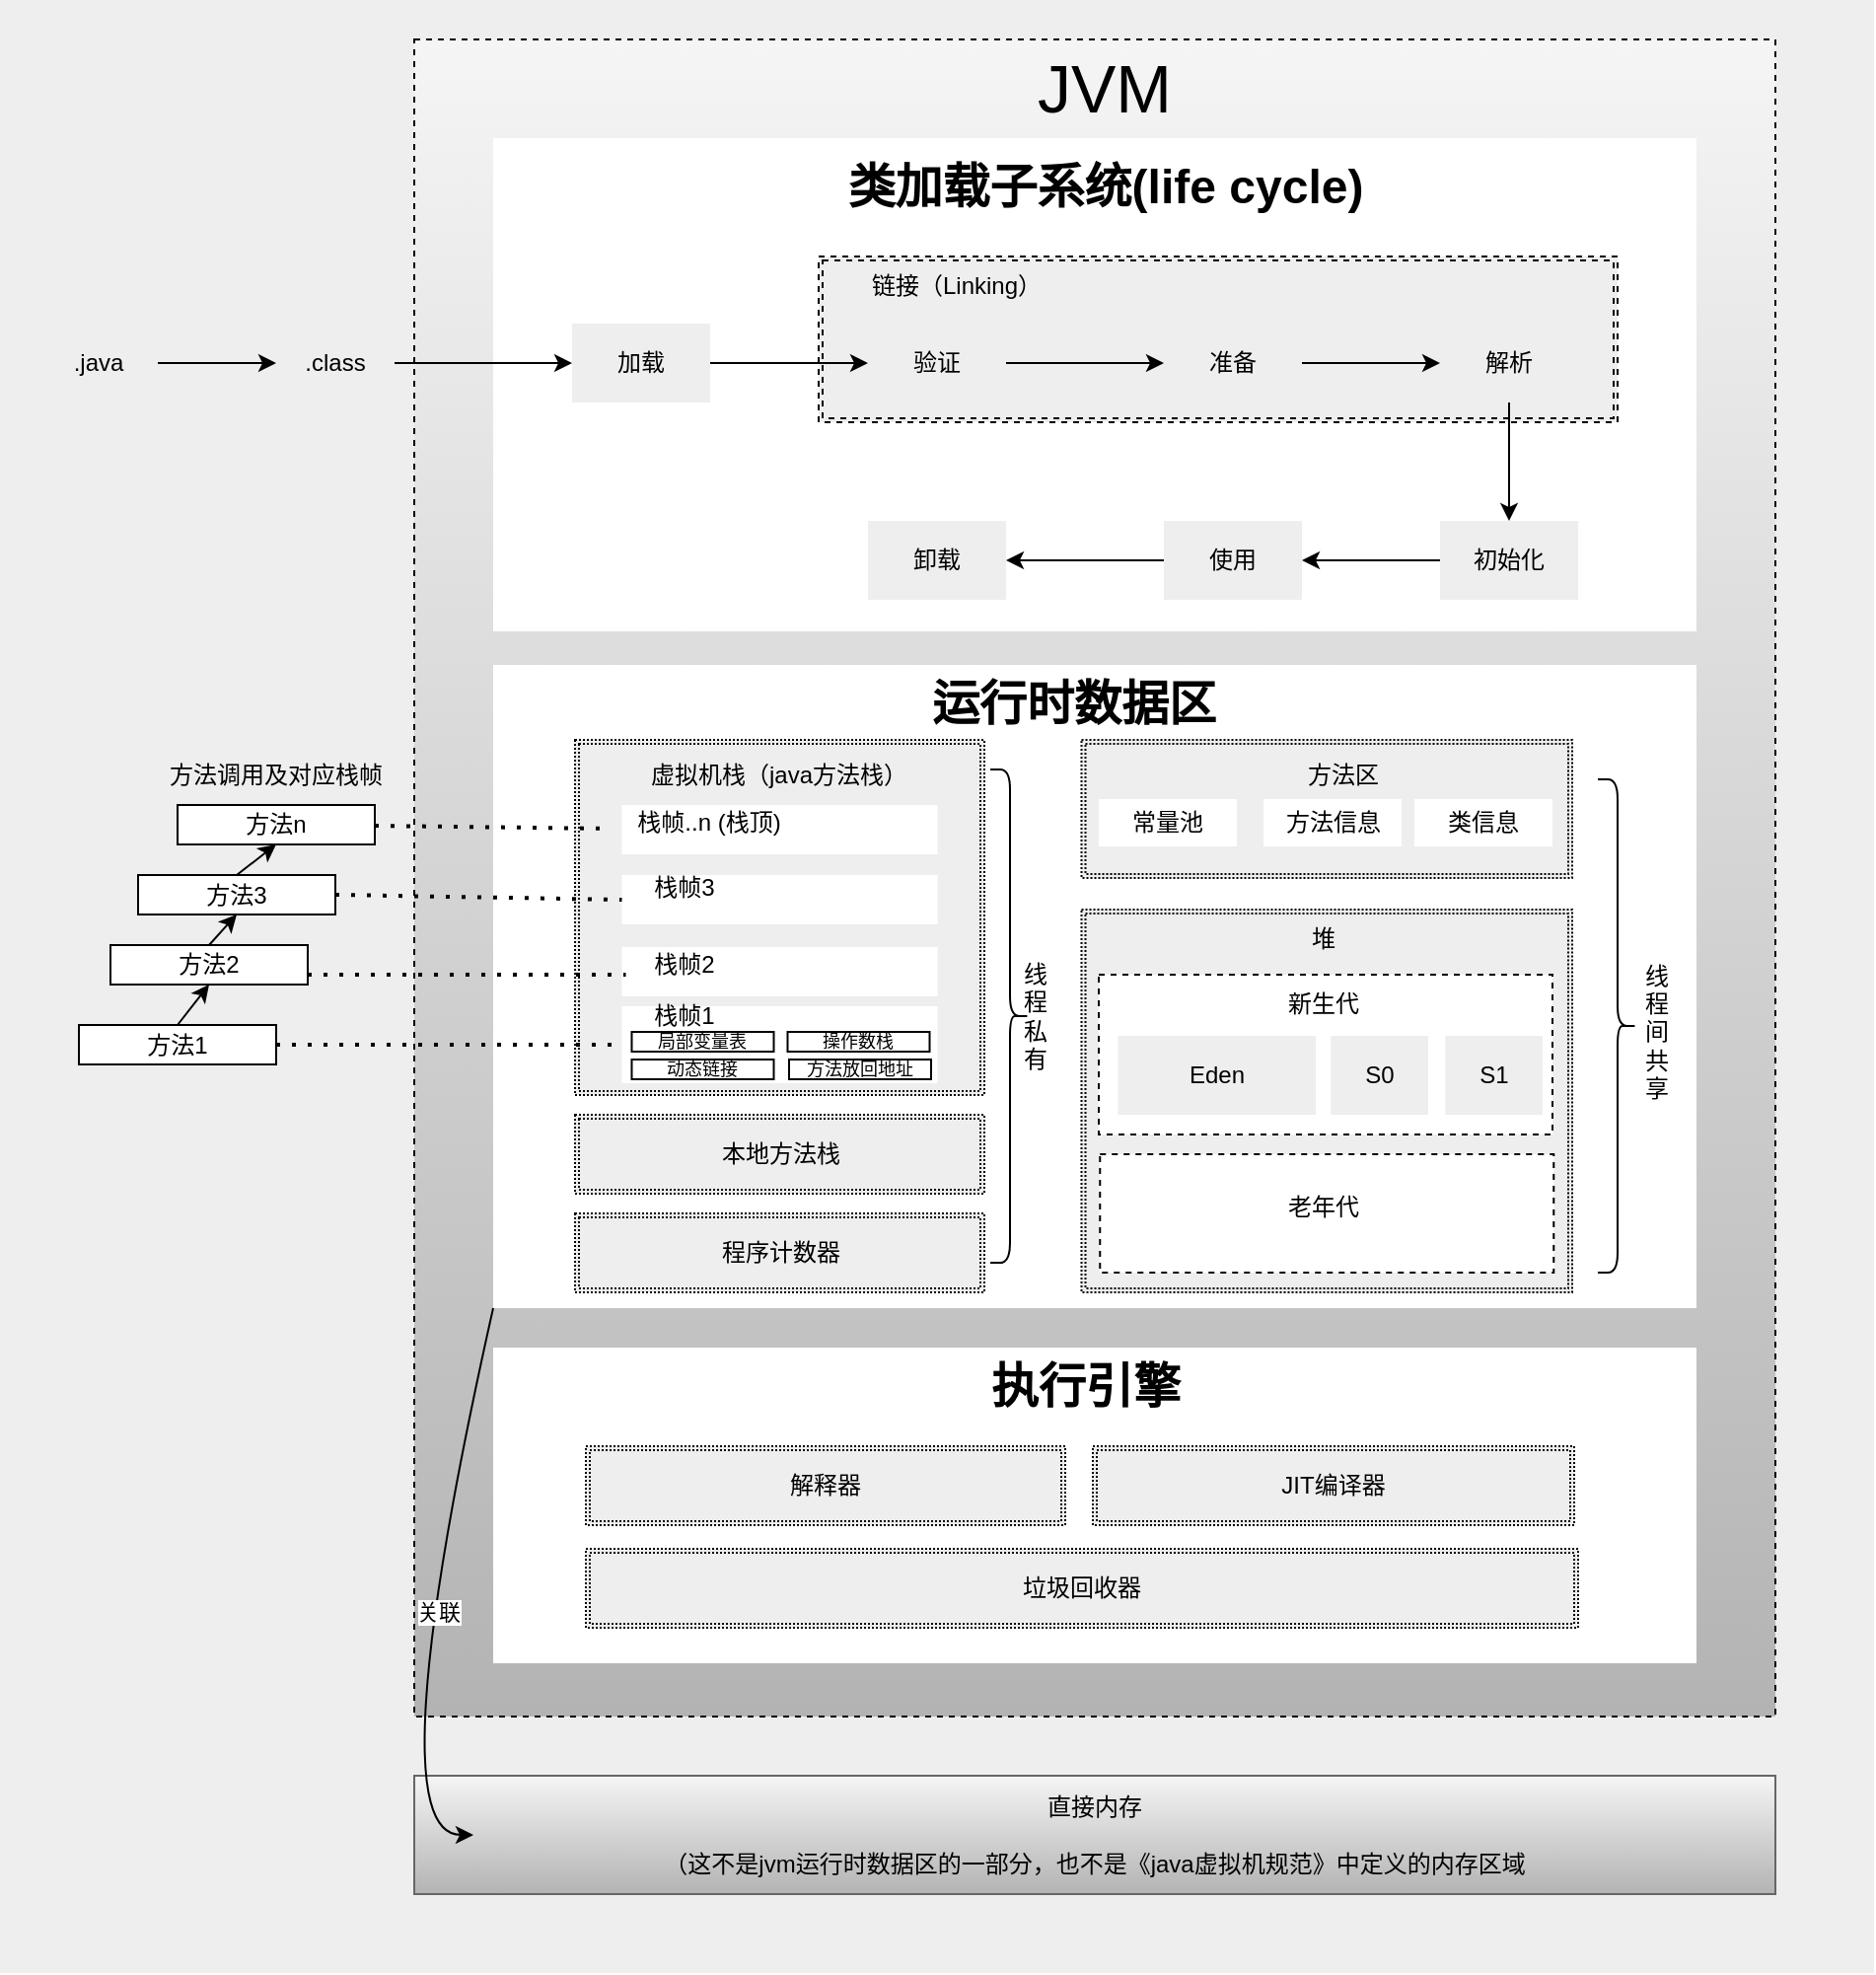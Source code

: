 <mxfile version="23.1.5" type="device">
  <diagram name="第 1 页" id="5mQ6GHjnZLQekbRl388E">
    <mxGraphModel dx="2562" dy="1271" grid="1" gridSize="10" guides="1" tooltips="1" connect="1" arrows="1" fold="1" page="1" pageScale="1" pageWidth="827" pageHeight="1169" background="none" math="0" shadow="0">
      <root>
        <mxCell id="0" />
        <mxCell id="1" parent="0" />
        <mxCell id="Nq0T2gAszlc_sGCepEex-38" value="" style="rounded=0;whiteSpace=wrap;html=1;fillColor=#eeeeee;strokeColor=none;" vertex="1" parent="1">
          <mxGeometry x="-170" y="80" width="950" height="1000" as="geometry" />
        </mxCell>
        <mxCell id="xbhaqWITQKUm0mqm2vGO-1" value="" style="rounded=0;whiteSpace=wrap;html=1;fillColor=#f5f5f5;strokeColor=default;gradientColor=#b3b3b3;dashed=1;" parent="1" vertex="1">
          <mxGeometry x="40" y="100" width="690" height="850" as="geometry" />
        </mxCell>
        <mxCell id="xbhaqWITQKUm0mqm2vGO-6" value="" style="shape=ext;double=1;rounded=0;whiteSpace=wrap;html=1;strokeColor=none;" parent="1" vertex="1">
          <mxGeometry x="80" y="150" width="610" height="250" as="geometry" />
        </mxCell>
        <mxCell id="xbhaqWITQKUm0mqm2vGO-24" value="" style="shape=ext;double=1;rounded=0;whiteSpace=wrap;html=1;dashed=1;strokeWidth=1;fillColor=#eeeeee;strokeColor=default;" parent="1" vertex="1">
          <mxGeometry x="245" y="210" width="405" height="84" as="geometry" />
        </mxCell>
        <mxCell id="xbhaqWITQKUm0mqm2vGO-2" value="&lt;font style=&quot;font-size: 34px;&quot;&gt;JVM&lt;/font&gt;" style="text;html=1;align=center;verticalAlign=middle;whiteSpace=wrap;rounded=0;" parent="1" vertex="1">
          <mxGeometry x="325" y="110" width="130" height="30" as="geometry" />
        </mxCell>
        <mxCell id="xbhaqWITQKUm0mqm2vGO-4" value="类加载子系统(life cycle)" style="text;strokeColor=none;fillColor=none;html=1;fontSize=24;fontStyle=1;verticalAlign=middle;align=center;" parent="1" vertex="1">
          <mxGeometry x="250" y="155" width="280" height="40" as="geometry" />
        </mxCell>
        <mxCell id="xbhaqWITQKUm0mqm2vGO-9" value="" style="edgeStyle=orthogonalEdgeStyle;rounded=0;orthogonalLoop=1;jettySize=auto;html=1;" parent="1" source="xbhaqWITQKUm0mqm2vGO-7" target="xbhaqWITQKUm0mqm2vGO-8" edge="1">
          <mxGeometry relative="1" as="geometry" />
        </mxCell>
        <mxCell id="xbhaqWITQKUm0mqm2vGO-7" value="加载" style="shape=ext;double=1;rounded=0;whiteSpace=wrap;html=1;fillColor=#eeeeee;strokeColor=none;" parent="1" vertex="1">
          <mxGeometry x="120" y="244" width="70" height="40" as="geometry" />
        </mxCell>
        <mxCell id="xbhaqWITQKUm0mqm2vGO-11" value="" style="edgeStyle=orthogonalEdgeStyle;rounded=0;orthogonalLoop=1;jettySize=auto;html=1;" parent="1" source="xbhaqWITQKUm0mqm2vGO-8" target="xbhaqWITQKUm0mqm2vGO-10" edge="1">
          <mxGeometry relative="1" as="geometry" />
        </mxCell>
        <mxCell id="xbhaqWITQKUm0mqm2vGO-8" value="验证" style="shape=ext;double=1;rounded=0;whiteSpace=wrap;html=1;fillColor=#eeeeee;strokeColor=none;" parent="1" vertex="1">
          <mxGeometry x="270" y="244" width="70" height="40" as="geometry" />
        </mxCell>
        <mxCell id="xbhaqWITQKUm0mqm2vGO-17" value="" style="edgeStyle=orthogonalEdgeStyle;rounded=0;orthogonalLoop=1;jettySize=auto;html=1;" parent="1" source="xbhaqWITQKUm0mqm2vGO-10" target="xbhaqWITQKUm0mqm2vGO-16" edge="1">
          <mxGeometry relative="1" as="geometry" />
        </mxCell>
        <mxCell id="xbhaqWITQKUm0mqm2vGO-10" value="准备" style="shape=ext;double=1;rounded=0;whiteSpace=wrap;html=1;fillColor=#eeeeee;strokeColor=none;" parent="1" vertex="1">
          <mxGeometry x="420" y="244" width="70" height="40" as="geometry" />
        </mxCell>
        <mxCell id="xbhaqWITQKUm0mqm2vGO-19" value="" style="edgeStyle=orthogonalEdgeStyle;rounded=0;orthogonalLoop=1;jettySize=auto;html=1;" parent="1" source="xbhaqWITQKUm0mqm2vGO-16" target="xbhaqWITQKUm0mqm2vGO-18" edge="1">
          <mxGeometry relative="1" as="geometry" />
        </mxCell>
        <mxCell id="xbhaqWITQKUm0mqm2vGO-16" value="解析" style="shape=ext;double=1;rounded=0;whiteSpace=wrap;html=1;fillColor=#eeeeee;strokeColor=none;" parent="1" vertex="1">
          <mxGeometry x="560" y="244" width="70" height="40" as="geometry" />
        </mxCell>
        <mxCell id="xbhaqWITQKUm0mqm2vGO-21" value="" style="edgeStyle=orthogonalEdgeStyle;rounded=0;orthogonalLoop=1;jettySize=auto;html=1;" parent="1" source="xbhaqWITQKUm0mqm2vGO-18" target="xbhaqWITQKUm0mqm2vGO-20" edge="1">
          <mxGeometry relative="1" as="geometry" />
        </mxCell>
        <mxCell id="xbhaqWITQKUm0mqm2vGO-18" value="初始化" style="shape=ext;double=1;rounded=0;whiteSpace=wrap;html=1;fillColor=#eeeeee;strokeColor=none;" parent="1" vertex="1">
          <mxGeometry x="560" y="344" width="70" height="40" as="geometry" />
        </mxCell>
        <mxCell id="xbhaqWITQKUm0mqm2vGO-23" value="" style="edgeStyle=orthogonalEdgeStyle;rounded=0;orthogonalLoop=1;jettySize=auto;html=1;" parent="1" source="xbhaqWITQKUm0mqm2vGO-20" target="xbhaqWITQKUm0mqm2vGO-22" edge="1">
          <mxGeometry relative="1" as="geometry" />
        </mxCell>
        <mxCell id="xbhaqWITQKUm0mqm2vGO-20" value="使用" style="shape=ext;double=1;rounded=0;whiteSpace=wrap;html=1;fillColor=#eeeeee;strokeColor=none;" parent="1" vertex="1">
          <mxGeometry x="420" y="344" width="70" height="40" as="geometry" />
        </mxCell>
        <mxCell id="xbhaqWITQKUm0mqm2vGO-22" value="卸载" style="shape=ext;double=1;rounded=0;whiteSpace=wrap;html=1;fillColor=#eeeeee;strokeColor=none;" parent="1" vertex="1">
          <mxGeometry x="270" y="344" width="70" height="40" as="geometry" />
        </mxCell>
        <mxCell id="xbhaqWITQKUm0mqm2vGO-25" value="链接（Linking）" style="text;html=1;align=center;verticalAlign=middle;whiteSpace=wrap;rounded=0;" parent="1" vertex="1">
          <mxGeometry x="260" y="210" width="110" height="30" as="geometry" />
        </mxCell>
        <mxCell id="Nq0T2gAszlc_sGCepEex-37" value="" style="edgeStyle=orthogonalEdgeStyle;rounded=0;orthogonalLoop=1;jettySize=auto;html=1;" edge="1" parent="1" source="xbhaqWITQKUm0mqm2vGO-26" target="xbhaqWITQKUm0mqm2vGO-7">
          <mxGeometry relative="1" as="geometry" />
        </mxCell>
        <mxCell id="xbhaqWITQKUm0mqm2vGO-26" value=".class" style="text;html=1;align=center;verticalAlign=middle;whiteSpace=wrap;rounded=0;" parent="1" vertex="1">
          <mxGeometry x="-30" y="249" width="60" height="30" as="geometry" />
        </mxCell>
        <mxCell id="xbhaqWITQKUm0mqm2vGO-27" value=".java" style="text;html=1;align=center;verticalAlign=middle;whiteSpace=wrap;rounded=0;" parent="1" vertex="1">
          <mxGeometry x="-150" y="249" width="60" height="30" as="geometry" />
        </mxCell>
        <mxCell id="xbhaqWITQKUm0mqm2vGO-29" value="" style="shape=ext;double=1;rounded=0;whiteSpace=wrap;html=1;strokeColor=none;" parent="1" vertex="1">
          <mxGeometry x="80" y="417" width="610" height="326" as="geometry" />
        </mxCell>
        <mxCell id="xbhaqWITQKUm0mqm2vGO-30" value="本地方法栈" style="shape=ext;double=1;rounded=0;whiteSpace=wrap;html=1;dashed=1;strokeWidth=1;fillColor=#eeeeee;strokeColor=default;glass=0;shadow=0;dashPattern=1 1;" parent="1" vertex="1">
          <mxGeometry x="121.5" y="645" width="207.5" height="40" as="geometry" />
        </mxCell>
        <mxCell id="xbhaqWITQKUm0mqm2vGO-31" value="运行时数据区" style="text;strokeColor=none;fillColor=none;html=1;fontSize=24;fontStyle=1;verticalAlign=middle;align=center;" parent="1" vertex="1">
          <mxGeometry x="233.5" y="417" width="280" height="40" as="geometry" />
        </mxCell>
        <mxCell id="xbhaqWITQKUm0mqm2vGO-33" value="" style="shape=ext;double=1;rounded=0;whiteSpace=wrap;html=1;dashed=1;strokeWidth=1;fillColor=#eeeeee;strokeColor=default;glass=0;shadow=0;dashPattern=1 1;" parent="1" vertex="1">
          <mxGeometry x="121.5" y="455" width="207.5" height="180" as="geometry" />
        </mxCell>
        <mxCell id="xbhaqWITQKUm0mqm2vGO-34" value="程序计数器" style="shape=ext;double=1;rounded=0;whiteSpace=wrap;html=1;dashed=1;strokeWidth=1;fillColor=#eeeeee;strokeColor=default;glass=0;shadow=0;dashPattern=1 1;" parent="1" vertex="1">
          <mxGeometry x="121.5" y="695" width="207.5" height="40" as="geometry" />
        </mxCell>
        <mxCell id="xbhaqWITQKUm0mqm2vGO-35" value="虚拟机栈（java方法栈）" style="text;html=1;align=center;verticalAlign=middle;whiteSpace=wrap;rounded=0;" parent="1" vertex="1">
          <mxGeometry x="147.25" y="458" width="156" height="30" as="geometry" />
        </mxCell>
        <mxCell id="xbhaqWITQKUm0mqm2vGO-36" value="" style="rounded=0;whiteSpace=wrap;html=1;strokeColor=none;" parent="1" vertex="1">
          <mxGeometry x="145.25" y="590" width="160" height="39" as="geometry" />
        </mxCell>
        <mxCell id="xbhaqWITQKUm0mqm2vGO-37" value="栈帧1" style="text;html=1;align=center;verticalAlign=middle;whiteSpace=wrap;rounded=0;" parent="1" vertex="1">
          <mxGeometry x="147.25" y="590" width="60" height="10" as="geometry" />
        </mxCell>
        <mxCell id="xbhaqWITQKUm0mqm2vGO-38" value="局部变量表" style="rounded=0;whiteSpace=wrap;html=1;fontSize=9;" parent="1" vertex="1">
          <mxGeometry x="150.25" y="603" width="72" height="10" as="geometry" />
        </mxCell>
        <mxCell id="xbhaqWITQKUm0mqm2vGO-39" value="操作数栈" style="rounded=0;whiteSpace=wrap;html=1;fontSize=9;" parent="1" vertex="1">
          <mxGeometry x="229.25" y="603" width="72" height="10" as="geometry" />
        </mxCell>
        <mxCell id="xbhaqWITQKUm0mqm2vGO-48" value="" style="shape=ext;double=1;rounded=0;whiteSpace=wrap;html=1;dashed=1;strokeWidth=1;fillColor=#eeeeee;strokeColor=default;glass=0;shadow=0;dashPattern=1 1;" parent="1" vertex="1">
          <mxGeometry x="378.25" y="455" width="248.75" height="70" as="geometry" />
        </mxCell>
        <mxCell id="xbhaqWITQKUm0mqm2vGO-49" value="方法区" style="text;html=1;align=center;verticalAlign=middle;whiteSpace=wrap;rounded=0;" parent="1" vertex="1">
          <mxGeometry x="480.5" y="458" width="60" height="30" as="geometry" />
        </mxCell>
        <mxCell id="xbhaqWITQKUm0mqm2vGO-51" value="常量池" style="rounded=0;whiteSpace=wrap;html=1;strokeColor=none;" parent="1" vertex="1">
          <mxGeometry x="387" y="485" width="70" height="24" as="geometry" />
        </mxCell>
        <mxCell id="xbhaqWITQKUm0mqm2vGO-52" value="方法信息" style="rounded=0;whiteSpace=wrap;html=1;strokeColor=none;" parent="1" vertex="1">
          <mxGeometry x="470.5" y="485" width="70" height="24" as="geometry" />
        </mxCell>
        <mxCell id="xbhaqWITQKUm0mqm2vGO-53" value="类信息" style="rounded=0;whiteSpace=wrap;html=1;strokeColor=none;" parent="1" vertex="1">
          <mxGeometry x="547" y="485" width="70" height="24" as="geometry" />
        </mxCell>
        <mxCell id="xbhaqWITQKUm0mqm2vGO-54" value="" style="shape=ext;double=1;rounded=0;whiteSpace=wrap;html=1;dashed=1;strokeWidth=1;fillColor=#eeeeee;strokeColor=default;glass=0;shadow=0;dashPattern=1 1;" parent="1" vertex="1">
          <mxGeometry x="378.25" y="541" width="248.75" height="194" as="geometry" />
        </mxCell>
        <mxCell id="xbhaqWITQKUm0mqm2vGO-55" value="堆" style="text;html=1;align=center;verticalAlign=middle;whiteSpace=wrap;rounded=0;" parent="1" vertex="1">
          <mxGeometry x="470.5" y="541" width="60" height="30" as="geometry" />
        </mxCell>
        <mxCell id="xbhaqWITQKUm0mqm2vGO-56" value="" style="rounded=0;whiteSpace=wrap;html=1;strokeColor=default;dashed=1;" parent="1" vertex="1">
          <mxGeometry x="387" y="574" width="230" height="81" as="geometry" />
        </mxCell>
        <mxCell id="xbhaqWITQKUm0mqm2vGO-58" value="新生代" style="text;html=1;align=center;verticalAlign=middle;whiteSpace=wrap;rounded=0;" parent="1" vertex="1">
          <mxGeometry x="471" y="574" width="60" height="30" as="geometry" />
        </mxCell>
        <mxCell id="xbhaqWITQKUm0mqm2vGO-59" value="Eden" style="shape=ext;double=1;rounded=0;whiteSpace=wrap;html=1;dashed=1;strokeWidth=1;fillColor=#eeeeee;strokeColor=none;" parent="1" vertex="1">
          <mxGeometry x="396.75" y="605" width="100.25" height="40" as="geometry" />
        </mxCell>
        <mxCell id="xbhaqWITQKUm0mqm2vGO-60" value="S0" style="shape=ext;double=1;rounded=0;whiteSpace=wrap;html=1;dashed=1;strokeWidth=1;fillColor=#eeeeee;strokeColor=none;" parent="1" vertex="1">
          <mxGeometry x="504.63" y="605" width="49.37" height="40" as="geometry" />
        </mxCell>
        <mxCell id="xbhaqWITQKUm0mqm2vGO-61" value="S1" style="shape=ext;double=1;rounded=0;whiteSpace=wrap;html=1;dashed=1;strokeWidth=1;fillColor=#eeeeee;strokeColor=none;" parent="1" vertex="1">
          <mxGeometry x="562.63" y="605" width="49.37" height="40" as="geometry" />
        </mxCell>
        <mxCell id="xbhaqWITQKUm0mqm2vGO-62" value="" style="rounded=0;whiteSpace=wrap;html=1;strokeColor=default;dashed=1;" parent="1" vertex="1">
          <mxGeometry x="387.63" y="665" width="230" height="60" as="geometry" />
        </mxCell>
        <mxCell id="xbhaqWITQKUm0mqm2vGO-63" value="老年代" style="text;html=1;align=center;verticalAlign=middle;whiteSpace=wrap;rounded=0;" parent="1" vertex="1">
          <mxGeometry x="470.5" y="677" width="60" height="30" as="geometry" />
        </mxCell>
        <mxCell id="xbhaqWITQKUm0mqm2vGO-64" value="" style="shape=ext;double=1;rounded=0;whiteSpace=wrap;html=1;strokeColor=none;" parent="1" vertex="1">
          <mxGeometry x="80" y="763" width="610" height="160" as="geometry" />
        </mxCell>
        <mxCell id="xbhaqWITQKUm0mqm2vGO-65" value="解释器" style="shape=ext;double=1;rounded=0;whiteSpace=wrap;html=1;dashed=1;strokeWidth=1;fillColor=#eeeeee;strokeColor=default;glass=0;shadow=0;dashPattern=1 1;" parent="1" vertex="1">
          <mxGeometry x="127" y="813" width="243" height="40" as="geometry" />
        </mxCell>
        <mxCell id="xbhaqWITQKUm0mqm2vGO-66" value="执行引擎" style="text;strokeColor=none;fillColor=none;html=1;fontSize=24;fontStyle=1;verticalAlign=middle;align=center;" parent="1" vertex="1">
          <mxGeometry x="240" y="763" width="280" height="40" as="geometry" />
        </mxCell>
        <mxCell id="xbhaqWITQKUm0mqm2vGO-67" value="JIT编译器" style="shape=ext;double=1;rounded=0;whiteSpace=wrap;html=1;dashed=1;strokeWidth=1;fillColor=#eeeeee;strokeColor=default;glass=0;shadow=0;dashPattern=1 1;" parent="1" vertex="1">
          <mxGeometry x="384" y="813" width="244" height="40" as="geometry" />
        </mxCell>
        <mxCell id="xbhaqWITQKUm0mqm2vGO-68" value="垃圾回收器" style="shape=ext;double=1;rounded=0;whiteSpace=wrap;html=1;dashed=1;strokeWidth=1;fillColor=#eeeeee;strokeColor=default;glass=0;shadow=0;dashPattern=1 1;" parent="1" vertex="1">
          <mxGeometry x="127" y="865" width="503" height="40" as="geometry" />
        </mxCell>
        <mxCell id="xbhaqWITQKUm0mqm2vGO-70" value="线&lt;br&gt;程&lt;br&gt;私&lt;br&gt;有" style="text;html=1;align=center;verticalAlign=middle;whiteSpace=wrap;rounded=0;" parent="1" vertex="1">
          <mxGeometry x="340" y="554" width="30" height="82" as="geometry" />
        </mxCell>
        <mxCell id="xbhaqWITQKUm0mqm2vGO-71" value="" style="shape=curlyBracket;whiteSpace=wrap;html=1;rounded=1;flipH=1;labelPosition=right;verticalLabelPosition=middle;align=left;verticalAlign=middle;" parent="1" vertex="1">
          <mxGeometry x="640" y="475" width="20" height="250" as="geometry" />
        </mxCell>
        <mxCell id="xbhaqWITQKUm0mqm2vGO-72" value="线&lt;br&gt;程&lt;br&gt;间&lt;br&gt;共&lt;br&gt;享" style="text;html=1;align=center;verticalAlign=middle;whiteSpace=wrap;rounded=0;" parent="1" vertex="1">
          <mxGeometry x="660" y="546" width="20" height="114" as="geometry" />
        </mxCell>
        <mxCell id="vIvOjwYMdWtjBwA1a6kR-2" value="直接内存&lt;br&gt;&lt;br&gt;（这不是jvm运行时数据区的一部分，也不是《java虚拟机规范》中定义的内存区域" style="rounded=0;whiteSpace=wrap;html=1;fillColor=#f5f5f5;strokeColor=#666666;gradientColor=#b3b3b3;" parent="1" vertex="1">
          <mxGeometry x="40" y="980" width="690" height="60" as="geometry" />
        </mxCell>
        <mxCell id="vIvOjwYMdWtjBwA1a6kR-4" value="" style="curved=1;endArrow=classic;html=1;rounded=0;exitX=0;exitY=1;exitDx=0;exitDy=0;" parent="1" source="xbhaqWITQKUm0mqm2vGO-29" edge="1">
          <mxGeometry width="50" height="50" relative="1" as="geometry">
            <mxPoint x="20" y="1060" as="sourcePoint" />
            <mxPoint x="70" y="1010" as="targetPoint" />
            <Array as="points">
              <mxPoint x="20" y="1010" />
            </Array>
          </mxGeometry>
        </mxCell>
        <mxCell id="vIvOjwYMdWtjBwA1a6kR-5" value="关联" style="edgeLabel;html=1;align=center;verticalAlign=middle;resizable=0;points=[];" parent="vIvOjwYMdWtjBwA1a6kR-4" vertex="1" connectable="0">
          <mxGeometry x="-0.038" y="6" relative="1" as="geometry">
            <mxPoint y="1" as="offset" />
          </mxGeometry>
        </mxCell>
        <mxCell id="Nq0T2gAszlc_sGCepEex-5" value="动态链接" style="rounded=0;whiteSpace=wrap;html=1;fontSize=9;" vertex="1" parent="1">
          <mxGeometry x="150.25" y="617" width="72" height="10" as="geometry" />
        </mxCell>
        <mxCell id="Nq0T2gAszlc_sGCepEex-6" value="方法放回地址" style="rounded=0;whiteSpace=wrap;html=1;fontSize=9;" vertex="1" parent="1">
          <mxGeometry x="230" y="617" width="72" height="10" as="geometry" />
        </mxCell>
        <mxCell id="Nq0T2gAszlc_sGCepEex-7" value="" style="rounded=0;whiteSpace=wrap;html=1;strokeColor=none;" vertex="1" parent="1">
          <mxGeometry x="145.25" y="560" width="160" height="25" as="geometry" />
        </mxCell>
        <mxCell id="Nq0T2gAszlc_sGCepEex-8" value="栈帧2" style="text;html=1;align=center;verticalAlign=middle;whiteSpace=wrap;rounded=0;" vertex="1" parent="1">
          <mxGeometry x="147.25" y="564" width="60" height="10" as="geometry" />
        </mxCell>
        <mxCell id="Nq0T2gAszlc_sGCepEex-10" value="" style="rounded=0;whiteSpace=wrap;html=1;strokeColor=none;" vertex="1" parent="1">
          <mxGeometry x="145.25" y="523.5" width="160" height="25" as="geometry" />
        </mxCell>
        <mxCell id="Nq0T2gAszlc_sGCepEex-11" value="栈帧3" style="text;html=1;align=center;verticalAlign=middle;whiteSpace=wrap;rounded=0;" vertex="1" parent="1">
          <mxGeometry x="147.25" y="525" width="60" height="10" as="geometry" />
        </mxCell>
        <mxCell id="Nq0T2gAszlc_sGCepEex-12" value="" style="rounded=0;whiteSpace=wrap;html=1;strokeColor=none;" vertex="1" parent="1">
          <mxGeometry x="145.25" y="488" width="160" height="25" as="geometry" />
        </mxCell>
        <mxCell id="Nq0T2gAszlc_sGCepEex-13" value="栈帧..n (栈顶)" style="text;html=1;align=center;verticalAlign=middle;whiteSpace=wrap;rounded=0;" vertex="1" parent="1">
          <mxGeometry x="147.25" y="492" width="84.75" height="10" as="geometry" />
        </mxCell>
        <mxCell id="Nq0T2gAszlc_sGCepEex-16" value="方法1" style="rounded=0;whiteSpace=wrap;html=1;" vertex="1" parent="1">
          <mxGeometry x="-130" y="599.5" width="100" height="20" as="geometry" />
        </mxCell>
        <mxCell id="Nq0T2gAszlc_sGCepEex-19" value="" style="shape=curlyBracket;whiteSpace=wrap;html=1;rounded=1;flipH=1;labelPosition=right;verticalLabelPosition=middle;align=left;verticalAlign=middle;" vertex="1" parent="1">
          <mxGeometry x="332" y="470" width="20" height="250" as="geometry" />
        </mxCell>
        <mxCell id="Nq0T2gAszlc_sGCepEex-20" value="方法2" style="rounded=0;whiteSpace=wrap;html=1;" vertex="1" parent="1">
          <mxGeometry x="-114" y="559" width="100" height="20" as="geometry" />
        </mxCell>
        <mxCell id="Nq0T2gAszlc_sGCepEex-21" value="方法3" style="rounded=0;whiteSpace=wrap;html=1;" vertex="1" parent="1">
          <mxGeometry x="-100" y="523.5" width="100" height="20" as="geometry" />
        </mxCell>
        <mxCell id="Nq0T2gAszlc_sGCepEex-22" value="方法n" style="rounded=0;whiteSpace=wrap;html=1;" vertex="1" parent="1">
          <mxGeometry x="-80" y="488" width="100" height="20" as="geometry" />
        </mxCell>
        <mxCell id="Nq0T2gAszlc_sGCepEex-27" value="" style="curved=1;endArrow=classic;html=1;rounded=0;exitX=0.5;exitY=0;exitDx=0;exitDy=0;entryX=0.5;entryY=1;entryDx=0;entryDy=0;" edge="1" parent="1" source="Nq0T2gAszlc_sGCepEex-20" target="Nq0T2gAszlc_sGCepEex-21">
          <mxGeometry width="50" height="50" relative="1" as="geometry">
            <mxPoint x="-90" y="620" as="sourcePoint" />
            <mxPoint x="-60" y="596" as="targetPoint" />
            <Array as="points" />
          </mxGeometry>
        </mxCell>
        <mxCell id="Nq0T2gAszlc_sGCepEex-28" value="" style="endArrow=classic;html=1;rounded=0;exitX=0.5;exitY=0;exitDx=0;exitDy=0;entryX=0.5;entryY=1;entryDx=0;entryDy=0;" edge="1" parent="1" source="Nq0T2gAszlc_sGCepEex-16" target="Nq0T2gAszlc_sGCepEex-20">
          <mxGeometry width="50" height="50" relative="1" as="geometry">
            <mxPoint x="-110" y="641" as="sourcePoint" />
            <mxPoint x="-60" y="591" as="targetPoint" />
          </mxGeometry>
        </mxCell>
        <mxCell id="Nq0T2gAszlc_sGCepEex-30" value="" style="curved=1;endArrow=classic;html=1;rounded=0;exitX=0.5;exitY=0;exitDx=0;exitDy=0;entryX=0.5;entryY=1;entryDx=0;entryDy=0;" edge="1" parent="1" source="Nq0T2gAszlc_sGCepEex-21" target="Nq0T2gAszlc_sGCepEex-22">
          <mxGeometry width="50" height="50" relative="1" as="geometry">
            <mxPoint x="-60" y="576" as="sourcePoint" />
            <mxPoint x="-40" y="557" as="targetPoint" />
            <Array as="points" />
          </mxGeometry>
        </mxCell>
        <mxCell id="Nq0T2gAszlc_sGCepEex-31" value="方法调用及对应栈帧" style="text;html=1;align=center;verticalAlign=middle;whiteSpace=wrap;rounded=0;" vertex="1" parent="1">
          <mxGeometry x="-130" y="435.5" width="200" height="75" as="geometry" />
        </mxCell>
        <mxCell id="Nq0T2gAszlc_sGCepEex-32" value="" style="endArrow=none;dashed=1;html=1;dashPattern=1 3;strokeWidth=2;rounded=0;exitX=1;exitY=0.5;exitDx=0;exitDy=0;entryX=0;entryY=0.5;entryDx=0;entryDy=0;" edge="1" parent="1" source="Nq0T2gAszlc_sGCepEex-16" target="xbhaqWITQKUm0mqm2vGO-36">
          <mxGeometry width="50" height="50" relative="1" as="geometry">
            <mxPoint x="-40" y="710" as="sourcePoint" />
            <mxPoint x="10" y="660" as="targetPoint" />
          </mxGeometry>
        </mxCell>
        <mxCell id="Nq0T2gAszlc_sGCepEex-33" value="" style="endArrow=none;dashed=1;html=1;dashPattern=1 3;strokeWidth=2;rounded=0;exitX=1;exitY=0.75;exitDx=0;exitDy=0;entryX=0;entryY=1;entryDx=0;entryDy=0;" edge="1" parent="1" source="Nq0T2gAszlc_sGCepEex-20" target="Nq0T2gAszlc_sGCepEex-8">
          <mxGeometry width="50" height="50" relative="1" as="geometry">
            <mxPoint x="-20" y="576.5" as="sourcePoint" />
            <mxPoint x="165" y="568.5" as="targetPoint" />
          </mxGeometry>
        </mxCell>
        <mxCell id="Nq0T2gAszlc_sGCepEex-34" value="" style="endArrow=none;dashed=1;html=1;dashPattern=1 3;strokeWidth=2;rounded=0;exitX=1;exitY=0.5;exitDx=0;exitDy=0;entryX=0;entryY=0.5;entryDx=0;entryDy=0;" edge="1" parent="1" source="Nq0T2gAszlc_sGCepEex-21" target="Nq0T2gAszlc_sGCepEex-10">
          <mxGeometry width="50" height="50" relative="1" as="geometry">
            <mxPoint y="535" as="sourcePoint" />
            <mxPoint x="167" y="532.5" as="targetPoint" />
          </mxGeometry>
        </mxCell>
        <mxCell id="Nq0T2gAszlc_sGCepEex-35" value="" style="endArrow=none;dashed=1;html=1;dashPattern=1 3;strokeWidth=2;rounded=0;exitX=1;exitY=0.5;exitDx=0;exitDy=0;" edge="1" parent="1">
          <mxGeometry width="50" height="50" relative="1" as="geometry">
            <mxPoint x="20" y="498.5" as="sourcePoint" />
            <mxPoint x="140" y="500" as="targetPoint" />
          </mxGeometry>
        </mxCell>
        <mxCell id="Nq0T2gAszlc_sGCepEex-36" value="" style="endArrow=classic;html=1;rounded=0;exitX=1;exitY=0.5;exitDx=0;exitDy=0;" edge="1" parent="1" source="xbhaqWITQKUm0mqm2vGO-27" target="xbhaqWITQKUm0mqm2vGO-26">
          <mxGeometry width="50" height="50" relative="1" as="geometry">
            <mxPoint x="-70" y="320" as="sourcePoint" />
            <mxPoint x="-20" y="270" as="targetPoint" />
          </mxGeometry>
        </mxCell>
      </root>
    </mxGraphModel>
  </diagram>
</mxfile>
